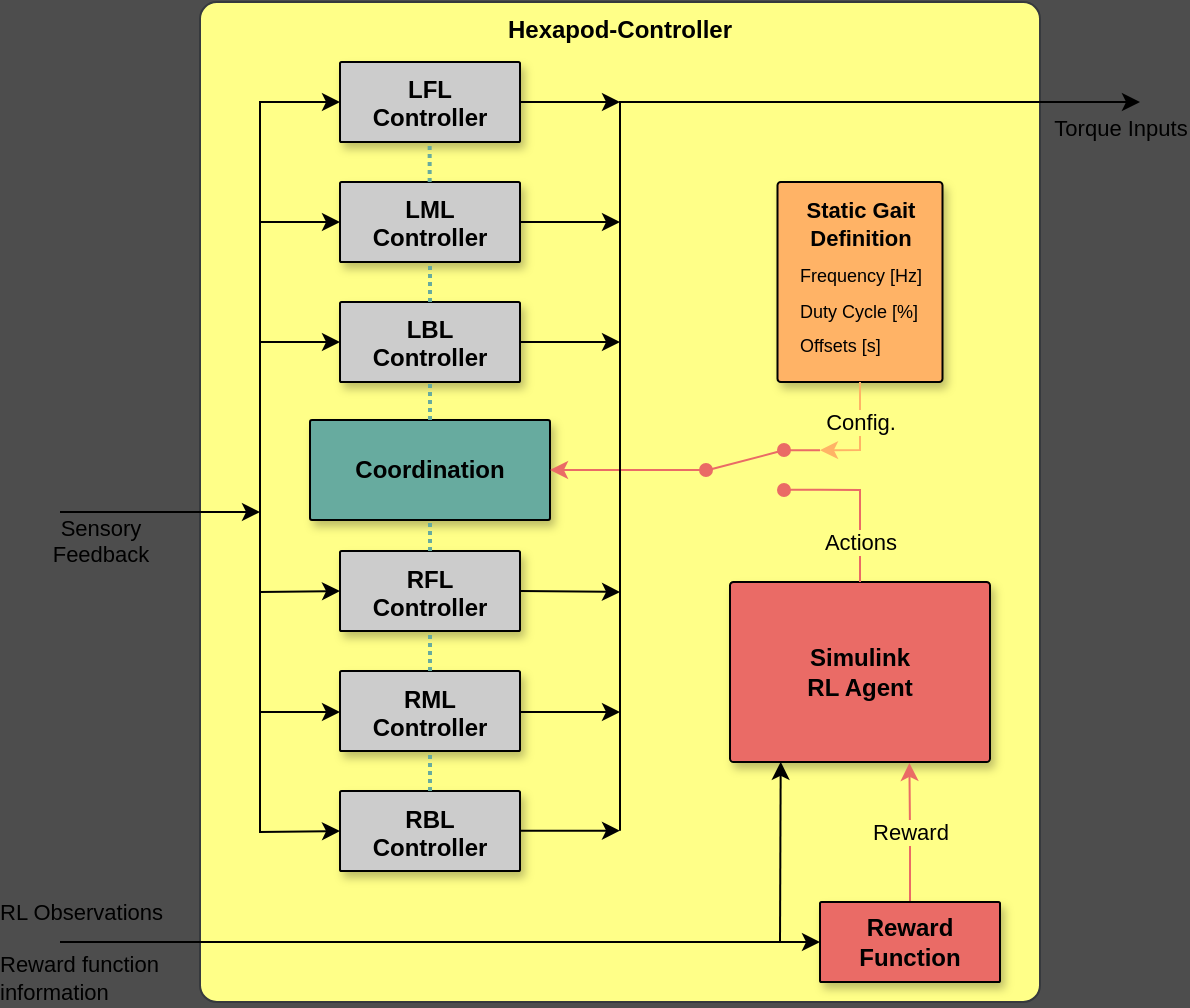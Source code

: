 <mxfile version="21.8.2" type="device">
  <diagram name="Seite-1" id="pBJrYs3TOXEtC9QrHh20">
    <mxGraphModel dx="810" dy="473" grid="1" gridSize="4" guides="1" tooltips="1" connect="1" arrows="1" fold="1" page="1" pageScale="1" pageWidth="827" pageHeight="1169" background="#4D4D4D" math="0" shadow="0">
      <root>
        <mxCell id="0" />
        <mxCell id="1" parent="0" />
        <mxCell id="WF5lu-MX_zaKCdYxaGGA-6" value="Hexapod-Controller" style="rounded=1;whiteSpace=wrap;html=1;align=center;verticalAlign=top;arcSize=2;fontStyle=1;fillColor=#ffff88;strokeColor=#36393d;fontColor=#000000;" parent="1" vertex="1">
          <mxGeometry x="150" y="230" width="420" height="500" as="geometry" />
        </mxCell>
        <mxCell id="WF5lu-MX_zaKCdYxaGGA-8" value="Simulink &lt;br&gt;RL Agent" style="rounded=1;whiteSpace=wrap;html=1;align=center;verticalAlign=middle;arcSize=2;fontStyle=1;fillColor=#EA6B66;fontColor=#000000;strokeColor=#000000;glass=0;shadow=1;" parent="1" vertex="1">
          <mxGeometry x="415" y="520" width="130" height="90" as="geometry" />
        </mxCell>
        <mxCell id="WF5lu-MX_zaKCdYxaGGA-10" value="Reward" style="edgeStyle=orthogonalEdgeStyle;rounded=0;orthogonalLoop=1;jettySize=auto;html=1;entryX=0.69;entryY=1.005;entryDx=0;entryDy=0;verticalAlign=middle;align=center;exitX=0.5;exitY=0;exitDx=0;exitDy=0;strokeColor=#EA6B66;shadow=0;fontColor=#000000;entryPerimeter=0;labelBackgroundColor=#FFFF88;" parent="1" source="WF5lu-MX_zaKCdYxaGGA-11" target="WF5lu-MX_zaKCdYxaGGA-8" edge="1">
          <mxGeometry relative="1" as="geometry" />
        </mxCell>
        <mxCell id="WF5lu-MX_zaKCdYxaGGA-11" value="Reward Function" style="rounded=1;whiteSpace=wrap;html=1;align=center;verticalAlign=middle;arcSize=2;fontStyle=1;fillColor=#EA6B66;fontColor=#000000;strokeColor=#000000;glass=0;shadow=1;" parent="1" vertex="1">
          <mxGeometry x="460" y="680" width="90" height="40" as="geometry" />
        </mxCell>
        <mxCell id="WF5lu-MX_zaKCdYxaGGA-12" value="Sensory &lt;br&gt;Feedback" style="endArrow=classic;html=1;rounded=0;verticalAlign=top;shadow=0;fontColor=#000000;labelBackgroundColor=none;strokeColor=#000000;" parent="1" edge="1">
          <mxGeometry x="-0.6" y="5" width="50" height="50" relative="1" as="geometry">
            <mxPoint x="80" y="485" as="sourcePoint" />
            <mxPoint x="180" y="485" as="targetPoint" />
            <mxPoint as="offset" />
          </mxGeometry>
        </mxCell>
        <mxCell id="WF5lu-MX_zaKCdYxaGGA-16" value="RL Observations&lt;br&gt;&amp;nbsp;&lt;br&gt;Reward function&lt;br&gt;information&amp;nbsp;" style="endArrow=classic;html=1;rounded=0;entryX=0;entryY=0.5;entryDx=0;entryDy=0;verticalAlign=top;align=left;shadow=0;fontColor=#000000;labelBackgroundColor=none;strokeColor=#000000;" parent="1" target="WF5lu-MX_zaKCdYxaGGA-11" edge="1">
          <mxGeometry x="-1" y="43" width="50" height="50" relative="1" as="geometry">
            <mxPoint x="80" y="700" as="sourcePoint" />
            <mxPoint x="420" y="670" as="targetPoint" />
            <mxPoint x="-32" y="15" as="offset" />
          </mxGeometry>
        </mxCell>
        <mxCell id="WF5lu-MX_zaKCdYxaGGA-18" value="LFL&lt;br&gt;Controller&lt;br&gt;" style="rounded=1;whiteSpace=wrap;html=1;align=center;verticalAlign=top;arcSize=2;fontStyle=1;strokeColor=#000000;fillColor=#CCCCCC;fontColor=#000000;glass=0;shadow=1;" parent="1" vertex="1">
          <mxGeometry x="220" y="260" width="90" height="40" as="geometry" />
        </mxCell>
        <mxCell id="WF5lu-MX_zaKCdYxaGGA-19" value="LML&lt;br&gt;Controller" style="rounded=1;whiteSpace=wrap;html=1;align=center;verticalAlign=top;arcSize=2;fontStyle=1;strokeColor=#000000;fillColor=#CCCCCC;fontColor=#000000;glass=0;shadow=1;" parent="1" vertex="1">
          <mxGeometry x="220" y="320" width="90" height="40" as="geometry" />
        </mxCell>
        <mxCell id="WF5lu-MX_zaKCdYxaGGA-20" value="LBL&lt;br&gt;Controller" style="rounded=1;whiteSpace=wrap;html=1;align=center;verticalAlign=top;arcSize=2;fontStyle=1;strokeColor=#000000;fillColor=#CCCCCC;fontColor=#000000;glass=0;shadow=1;" parent="1" vertex="1">
          <mxGeometry x="220" y="380" width="90" height="40" as="geometry" />
        </mxCell>
        <mxCell id="WF5lu-MX_zaKCdYxaGGA-31" value="" style="endArrow=classic;html=1;rounded=0;exitX=1;exitY=0.5;exitDx=0;exitDy=0;strokeColor=#000000;" parent="1" source="WF5lu-MX_zaKCdYxaGGA-18" edge="1">
          <mxGeometry width="50" height="50" relative="1" as="geometry">
            <mxPoint x="400" y="480" as="sourcePoint" />
            <mxPoint x="360" y="280" as="targetPoint" />
            <Array as="points">
              <mxPoint x="360" y="280" />
            </Array>
          </mxGeometry>
        </mxCell>
        <mxCell id="WF5lu-MX_zaKCdYxaGGA-32" value="" style="endArrow=classic;html=1;rounded=0;exitX=1;exitY=0.5;exitDx=0;exitDy=0;strokeColor=#000000;" parent="1" source="WF5lu-MX_zaKCdYxaGGA-19" edge="1">
          <mxGeometry width="50" height="50" relative="1" as="geometry">
            <mxPoint x="310" y="369.66" as="sourcePoint" />
            <mxPoint x="360" y="340" as="targetPoint" />
          </mxGeometry>
        </mxCell>
        <mxCell id="WF5lu-MX_zaKCdYxaGGA-33" value="" style="endArrow=classic;html=1;rounded=0;exitX=1;exitY=0.5;exitDx=0;exitDy=0;strokeColor=#000000;" parent="1" source="WF5lu-MX_zaKCdYxaGGA-20" edge="1">
          <mxGeometry width="50" height="50" relative="1" as="geometry">
            <mxPoint x="310" y="419.66" as="sourcePoint" />
            <mxPoint x="360" y="400" as="targetPoint" />
          </mxGeometry>
        </mxCell>
        <mxCell id="WF5lu-MX_zaKCdYxaGGA-34" value="" style="endArrow=classic;html=1;rounded=0;exitX=1;exitY=0.5;exitDx=0;exitDy=0;strokeColor=#000000;" parent="1" source="WF5lu-MX_zaKCdYxaGGA-58" edge="1">
          <mxGeometry width="50" height="50" relative="1" as="geometry">
            <mxPoint x="310" y="535" as="sourcePoint" />
            <mxPoint x="360" y="525" as="targetPoint" />
          </mxGeometry>
        </mxCell>
        <mxCell id="WF5lu-MX_zaKCdYxaGGA-35" value="" style="endArrow=classic;html=1;rounded=0;exitX=1;exitY=0.5;exitDx=0;exitDy=0;strokeColor=#000000;" parent="1" edge="1">
          <mxGeometry width="50" height="50" relative="1" as="geometry">
            <mxPoint x="310" y="585" as="sourcePoint" />
            <mxPoint x="360" y="585" as="targetPoint" />
          </mxGeometry>
        </mxCell>
        <mxCell id="WF5lu-MX_zaKCdYxaGGA-37" value="" style="endArrow=classic;html=1;rounded=0;entryX=0;entryY=0.5;entryDx=0;entryDy=0;strokeColor=#000000;" parent="1" target="WF5lu-MX_zaKCdYxaGGA-18" edge="1">
          <mxGeometry width="50" height="50" relative="1" as="geometry">
            <mxPoint x="180" y="485" as="sourcePoint" />
            <mxPoint x="90" y="330" as="targetPoint" />
            <Array as="points">
              <mxPoint x="180" y="485" />
              <mxPoint x="180" y="280" />
            </Array>
          </mxGeometry>
        </mxCell>
        <mxCell id="WF5lu-MX_zaKCdYxaGGA-40" value="" style="endArrow=classic;html=1;rounded=0;entryX=0;entryY=0.5;entryDx=0;entryDy=0;strokeColor=#000000;" parent="1" target="WF5lu-MX_zaKCdYxaGGA-60" edge="1">
          <mxGeometry width="50" height="50" relative="1" as="geometry">
            <mxPoint x="180" y="480" as="sourcePoint" />
            <mxPoint x="220" y="635" as="targetPoint" />
            <Array as="points">
              <mxPoint x="180" y="645" />
            </Array>
          </mxGeometry>
        </mxCell>
        <mxCell id="WF5lu-MX_zaKCdYxaGGA-41" value="" style="endArrow=classic;html=1;rounded=0;entryX=0;entryY=0.5;entryDx=0;entryDy=0;strokeColor=#000000;" parent="1" edge="1">
          <mxGeometry width="50" height="50" relative="1" as="geometry">
            <mxPoint x="180" y="585" as="sourcePoint" />
            <mxPoint x="220" y="585" as="targetPoint" />
          </mxGeometry>
        </mxCell>
        <mxCell id="WF5lu-MX_zaKCdYxaGGA-42" value="" style="endArrow=classic;html=1;rounded=0;entryX=0;entryY=0.5;entryDx=0;entryDy=0;strokeColor=#000000;" parent="1" target="WF5lu-MX_zaKCdYxaGGA-58" edge="1">
          <mxGeometry width="50" height="50" relative="1" as="geometry">
            <mxPoint x="180" y="525" as="sourcePoint" />
            <mxPoint x="220" y="535" as="targetPoint" />
          </mxGeometry>
        </mxCell>
        <mxCell id="WF5lu-MX_zaKCdYxaGGA-44" value="" style="endArrow=classic;html=1;rounded=0;entryX=0;entryY=0.5;entryDx=0;entryDy=0;strokeColor=#000000;" parent="1" target="WF5lu-MX_zaKCdYxaGGA-20" edge="1">
          <mxGeometry width="50" height="50" relative="1" as="geometry">
            <mxPoint x="180" y="400" as="sourcePoint" />
            <mxPoint x="260" y="484.71" as="targetPoint" />
          </mxGeometry>
        </mxCell>
        <mxCell id="WF5lu-MX_zaKCdYxaGGA-45" value="" style="endArrow=classic;html=1;rounded=0;entryX=0;entryY=0.5;entryDx=0;entryDy=0;strokeColor=#000000;" parent="1" target="WF5lu-MX_zaKCdYxaGGA-19" edge="1">
          <mxGeometry width="50" height="50" relative="1" as="geometry">
            <mxPoint x="180" y="340" as="sourcePoint" />
            <mxPoint x="230" y="460" as="targetPoint" />
          </mxGeometry>
        </mxCell>
        <mxCell id="WF5lu-MX_zaKCdYxaGGA-46" value="Coordination" style="rounded=1;whiteSpace=wrap;html=1;align=center;verticalAlign=middle;arcSize=2;fontStyle=1;fillColor=#67AB9F;fontColor=#000000;strokeColor=#000000;glass=0;shadow=1;" parent="1" vertex="1">
          <mxGeometry x="205" y="439" width="120" height="50" as="geometry" />
        </mxCell>
        <mxCell id="WF5lu-MX_zaKCdYxaGGA-47" value="Actions" style="endArrow=none;html=1;rounded=0;exitX=0.5;exitY=0;exitDx=0;exitDy=0;entryX=1;entryY=0.88;entryDx=0;entryDy=0;verticalAlign=middle;strokeColor=#EA6B66;shadow=0;fontColor=#000000;align=center;endFill=0;labelBackgroundColor=#FFFF88;" parent="1" source="WF5lu-MX_zaKCdYxaGGA-8" target="b6oMSGKs14EyV7Kufvv_-5" edge="1">
          <mxGeometry x="-0.394" width="50" height="50" relative="1" as="geometry">
            <mxPoint x="330" y="500" as="sourcePoint" />
            <mxPoint x="380" y="450" as="targetPoint" />
            <Array as="points">
              <mxPoint x="480" y="474" />
            </Array>
            <mxPoint as="offset" />
          </mxGeometry>
        </mxCell>
        <mxCell id="WF5lu-MX_zaKCdYxaGGA-49" value="" style="endArrow=classic;html=1;rounded=0;entryX=0.195;entryY=0.999;entryDx=0;entryDy=0;shadow=0;entryPerimeter=0;strokeColor=#000000;" parent="1" target="WF5lu-MX_zaKCdYxaGGA-8" edge="1">
          <mxGeometry width="50" height="50" relative="1" as="geometry">
            <mxPoint x="440" y="700" as="sourcePoint" />
            <mxPoint x="450" y="590" as="targetPoint" />
          </mxGeometry>
        </mxCell>
        <mxCell id="WF5lu-MX_zaKCdYxaGGA-58" value="RFL&lt;br&gt;Controller" style="rounded=1;whiteSpace=wrap;html=1;align=center;verticalAlign=top;arcSize=2;fontStyle=1;strokeColor=#000000;fillColor=#CCCCCC;fontColor=#000000;glass=0;shadow=1;" parent="1" vertex="1">
          <mxGeometry x="220" y="504.5" width="90" height="40" as="geometry" />
        </mxCell>
        <mxCell id="WF5lu-MX_zaKCdYxaGGA-59" value="RML&lt;br&gt;Controller" style="rounded=1;whiteSpace=wrap;html=1;align=center;verticalAlign=top;arcSize=2;fontStyle=1;strokeColor=#000000;fillColor=#CCCCCC;fontColor=#000000;glass=0;shadow=1;" parent="1" vertex="1">
          <mxGeometry x="220" y="564.5" width="90" height="40" as="geometry" />
        </mxCell>
        <mxCell id="WF5lu-MX_zaKCdYxaGGA-60" value="RBL&lt;br&gt;Controller" style="rounded=1;whiteSpace=wrap;html=1;align=center;verticalAlign=top;arcSize=2;fontStyle=1;strokeColor=#000000;fillColor=#CCCCCC;fontColor=#000000;glass=0;shadow=1;" parent="1" vertex="1">
          <mxGeometry x="220" y="624.5" width="90" height="40" as="geometry" />
        </mxCell>
        <mxCell id="WF5lu-MX_zaKCdYxaGGA-64" value="" style="endArrow=classic;html=1;rounded=0;exitX=1;exitY=0.5;exitDx=0;exitDy=0;strokeColor=#000000;" parent="1" edge="1">
          <mxGeometry width="50" height="50" relative="1" as="geometry">
            <mxPoint x="310" y="644.33" as="sourcePoint" />
            <mxPoint x="360" y="644.33" as="targetPoint" />
          </mxGeometry>
        </mxCell>
        <mxCell id="WF5lu-MX_zaKCdYxaGGA-67" value="" style="endArrow=none;dashed=1;html=1;dashPattern=1 1;strokeWidth=2;rounded=0;entryX=0.5;entryY=1;entryDx=0;entryDy=0;exitX=0.5;exitY=0;exitDx=0;exitDy=0;fillColor=#60a917;strokeColor=#67AB9F;" parent="1" source="WF5lu-MX_zaKCdYxaGGA-20" target="WF5lu-MX_zaKCdYxaGGA-19" edge="1">
          <mxGeometry width="50" height="50" relative="1" as="geometry">
            <mxPoint x="275" y="447" as="sourcePoint" />
            <mxPoint x="275" y="430" as="targetPoint" />
          </mxGeometry>
        </mxCell>
        <mxCell id="WF5lu-MX_zaKCdYxaGGA-68" value="" style="endArrow=none;dashed=1;html=1;dashPattern=1 1;strokeWidth=2;rounded=0;entryX=0.5;entryY=1;entryDx=0;entryDy=0;exitX=0.5;exitY=0;exitDx=0;exitDy=0;fillColor=#60a917;strokeColor=#67AB9F;" parent="1" source="WF5lu-MX_zaKCdYxaGGA-58" target="WF5lu-MX_zaKCdYxaGGA-46" edge="1">
          <mxGeometry width="50" height="50" relative="1" as="geometry">
            <mxPoint x="275" y="390" as="sourcePoint" />
            <mxPoint x="275" y="370" as="targetPoint" />
          </mxGeometry>
        </mxCell>
        <mxCell id="WF5lu-MX_zaKCdYxaGGA-69" value="" style="endArrow=none;dashed=1;html=1;dashPattern=1 1;strokeWidth=2;rounded=0;entryX=0.5;entryY=1;entryDx=0;entryDy=0;exitX=0.5;exitY=0;exitDx=0;exitDy=0;fillColor=#60a917;strokeColor=#67AB9F;" parent="1" source="WF5lu-MX_zaKCdYxaGGA-59" target="WF5lu-MX_zaKCdYxaGGA-58" edge="1">
          <mxGeometry width="50" height="50" relative="1" as="geometry">
            <mxPoint x="275" y="515" as="sourcePoint" />
            <mxPoint x="275" y="500" as="targetPoint" />
          </mxGeometry>
        </mxCell>
        <mxCell id="WF5lu-MX_zaKCdYxaGGA-70" value="" style="endArrow=none;dashed=1;html=1;dashPattern=1 1;strokeWidth=2;rounded=0;entryX=0.5;entryY=1;entryDx=0;entryDy=0;exitX=0.5;exitY=0;exitDx=0;exitDy=0;fillColor=#60a917;strokeColor=#67AB9F;" parent="1" source="WF5lu-MX_zaKCdYxaGGA-60" target="WF5lu-MX_zaKCdYxaGGA-59" edge="1">
          <mxGeometry width="50" height="50" relative="1" as="geometry">
            <mxPoint x="285" y="525" as="sourcePoint" />
            <mxPoint x="285" y="510" as="targetPoint" />
          </mxGeometry>
        </mxCell>
        <mxCell id="b6oMSGKs14EyV7Kufvv_-1" value="" style="endArrow=none;dashed=1;html=1;dashPattern=1 1;strokeWidth=2;rounded=0;entryX=0.5;entryY=1;entryDx=0;entryDy=0;exitX=0.5;exitY=0;exitDx=0;exitDy=0;fillColor=#60a917;strokeColor=#67AB9F;" parent="1" edge="1">
          <mxGeometry width="50" height="50" relative="1" as="geometry">
            <mxPoint x="264.83" y="320" as="sourcePoint" />
            <mxPoint x="264.83" y="300" as="targetPoint" />
          </mxGeometry>
        </mxCell>
        <mxCell id="b6oMSGKs14EyV7Kufvv_-3" value="" style="endArrow=none;dashed=1;html=1;dashPattern=1 1;strokeWidth=2;rounded=0;entryX=0.5;entryY=1;entryDx=0;entryDy=0;exitX=0.5;exitY=0;exitDx=0;exitDy=0;fillColor=#60a917;strokeColor=#67AB9F;" parent="1" source="WF5lu-MX_zaKCdYxaGGA-46" target="WF5lu-MX_zaKCdYxaGGA-20" edge="1">
          <mxGeometry width="50" height="50" relative="1" as="geometry">
            <mxPoint x="320" y="436" as="sourcePoint" />
            <mxPoint x="320" y="420" as="targetPoint" />
          </mxGeometry>
        </mxCell>
        <mxCell id="b6oMSGKs14EyV7Kufvv_-4" value="&lt;font style=&quot;font-size: 11px;&quot;&gt;Static Gait &lt;br style=&quot;&quot;&gt;Definition&lt;br&gt;&lt;/font&gt;&lt;div style=&quot;text-align: left;&quot;&gt;&lt;sub style=&quot;font-weight: normal;&quot;&gt;&lt;font style=&quot;font-size: 9px;&quot;&gt;Frequency [Hz]&lt;/font&gt;&lt;/sub&gt;&lt;/div&gt;&lt;div style=&quot;text-align: left;&quot;&gt;&lt;sub style=&quot;font-weight: normal;&quot;&gt;&lt;font style=&quot;font-size: 9px;&quot;&gt;Duty Cycle [%]&lt;/font&gt;&lt;/sub&gt;&lt;/div&gt;&lt;div style=&quot;text-align: left;&quot;&gt;&lt;sub style=&quot;font-weight: normal;&quot;&gt;&lt;font style=&quot;font-size: 9px;&quot;&gt;Offsets [s]&lt;/font&gt;&lt;/sub&gt;&lt;/div&gt;&lt;div style=&quot;font-size: 11px;&quot;&gt;&lt;br&gt;&lt;/div&gt;" style="rounded=1;whiteSpace=wrap;html=1;align=center;verticalAlign=top;arcSize=2;fontStyle=1;fillColor=#FFB366;fontColor=#000000;strokeColor=#000000;fontSize=12;glass=0;shadow=1;" parent="1" vertex="1">
          <mxGeometry x="438.75" y="320" width="82.5" height="100" as="geometry" />
        </mxCell>
        <mxCell id="b6oMSGKs14EyV7Kufvv_-5" value="" style="html=1;shape=mxgraph.electrical.electro-mechanical.twoWaySwitch;aspect=fixed;elSwitchState=2;fillColor=#EA6B66;strokeColor=#EA6B66;" parent="1" vertex="1">
          <mxGeometry x="385" y="451" width="75" height="26" as="geometry" />
        </mxCell>
        <mxCell id="b6oMSGKs14EyV7Kufvv_-7" value="&lt;br&gt;" style="endArrow=classic;html=1;rounded=0;exitX=0;exitY=0.5;exitDx=0;exitDy=0;entryX=1;entryY=0.5;entryDx=0;entryDy=0;verticalAlign=top;strokeColor=#EA6B66;shadow=0;fontColor=#000000;align=right;" parent="1" source="b6oMSGKs14EyV7Kufvv_-5" target="WF5lu-MX_zaKCdYxaGGA-46" edge="1">
          <mxGeometry width="50" height="50" relative="1" as="geometry">
            <mxPoint x="490" y="530" as="sourcePoint" />
            <mxPoint x="470" y="484" as="targetPoint" />
            <Array as="points" />
          </mxGeometry>
        </mxCell>
        <mxCell id="b6oMSGKs14EyV7Kufvv_-8" value="Config." style="endArrow=classic;html=1;rounded=0;entryX=1;entryY=0.12;entryDx=0;entryDy=0;exitX=0.5;exitY=1;exitDx=0;exitDy=0;labelBackgroundColor=#FFFF88;strokeColor=#FFB366;fontColor=#000000;" parent="1" source="b6oMSGKs14EyV7Kufvv_-4" target="b6oMSGKs14EyV7Kufvv_-5" edge="1">
          <mxGeometry x="-0.259" width="50" height="50" relative="1" as="geometry">
            <mxPoint x="270" y="480" as="sourcePoint" />
            <mxPoint x="320" y="430" as="targetPoint" />
            <Array as="points">
              <mxPoint x="480" y="454" />
            </Array>
            <mxPoint as="offset" />
          </mxGeometry>
        </mxCell>
        <mxCell id="b6oMSGKs14EyV7Kufvv_-9" value="Torque Inputs" style="endArrow=classic;html=1;rounded=0;strokeColor=#000000;entryX=0;entryY=0.5;entryDx=0;entryDy=0;verticalAlign=top;labelBackgroundColor=none;fontColor=#000000;" parent="1" edge="1">
          <mxGeometry x="0.968" width="50" height="50" relative="1" as="geometry">
            <mxPoint x="360" y="644.33" as="sourcePoint" />
            <mxPoint x="620.0" y="280.0" as="targetPoint" />
            <Array as="points">
              <mxPoint x="360" y="280" />
            </Array>
            <mxPoint as="offset" />
          </mxGeometry>
        </mxCell>
      </root>
    </mxGraphModel>
  </diagram>
</mxfile>
